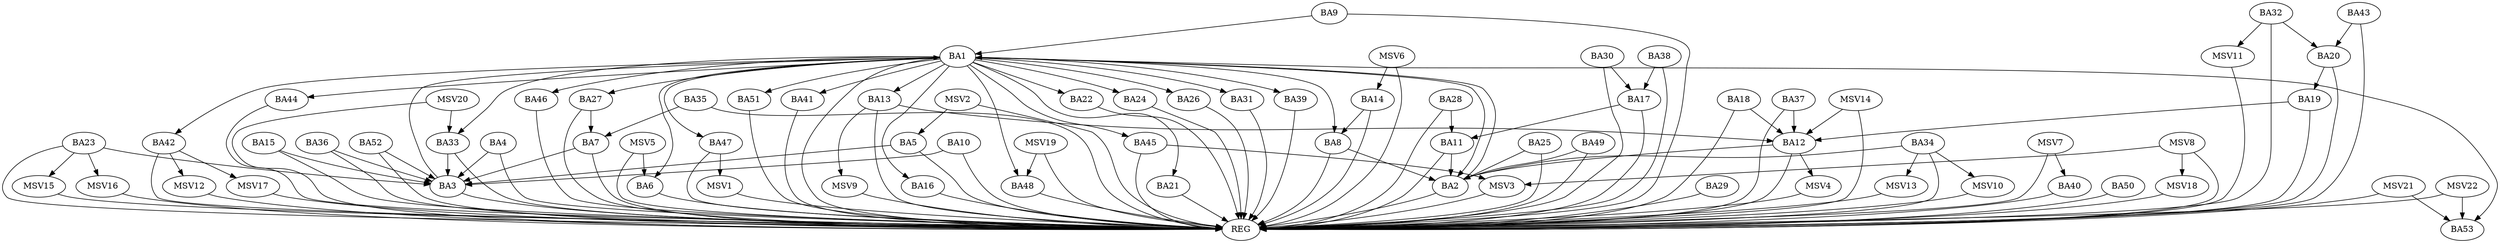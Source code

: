 strict digraph G {
  BA1 [ label="BA1" ];
  BA2 [ label="BA2" ];
  BA3 [ label="BA3" ];
  BA4 [ label="BA4" ];
  BA5 [ label="BA5" ];
  BA6 [ label="BA6" ];
  BA7 [ label="BA7" ];
  BA8 [ label="BA8" ];
  BA9 [ label="BA9" ];
  BA10 [ label="BA10" ];
  BA11 [ label="BA11" ];
  BA12 [ label="BA12" ];
  BA13 [ label="BA13" ];
  BA14 [ label="BA14" ];
  BA15 [ label="BA15" ];
  BA16 [ label="BA16" ];
  BA17 [ label="BA17" ];
  BA18 [ label="BA18" ];
  BA19 [ label="BA19" ];
  BA20 [ label="BA20" ];
  BA21 [ label="BA21" ];
  BA22 [ label="BA22" ];
  BA23 [ label="BA23" ];
  BA24 [ label="BA24" ];
  BA25 [ label="BA25" ];
  BA26 [ label="BA26" ];
  BA27 [ label="BA27" ];
  BA28 [ label="BA28" ];
  BA29 [ label="BA29" ];
  BA30 [ label="BA30" ];
  BA31 [ label="BA31" ];
  BA32 [ label="BA32" ];
  BA33 [ label="BA33" ];
  BA34 [ label="BA34" ];
  BA35 [ label="BA35" ];
  BA36 [ label="BA36" ];
  BA37 [ label="BA37" ];
  BA38 [ label="BA38" ];
  BA39 [ label="BA39" ];
  BA40 [ label="BA40" ];
  BA41 [ label="BA41" ];
  BA42 [ label="BA42" ];
  BA43 [ label="BA43" ];
  BA44 [ label="BA44" ];
  BA45 [ label="BA45" ];
  BA46 [ label="BA46" ];
  BA47 [ label="BA47" ];
  BA48 [ label="BA48" ];
  BA49 [ label="BA49" ];
  BA50 [ label="BA50" ];
  BA51 [ label="BA51" ];
  BA52 [ label="BA52" ];
  BA53 [ label="BA53" ];
  REG [ label="REG" ];
  MSV1 [ label="MSV1" ];
  MSV2 [ label="MSV2" ];
  MSV3 [ label="MSV3" ];
  MSV4 [ label="MSV4" ];
  MSV5 [ label="MSV5" ];
  MSV6 [ label="MSV6" ];
  MSV7 [ label="MSV7" ];
  MSV8 [ label="MSV8" ];
  MSV9 [ label="MSV9" ];
  MSV10 [ label="MSV10" ];
  MSV11 [ label="MSV11" ];
  MSV12 [ label="MSV12" ];
  MSV13 [ label="MSV13" ];
  MSV14 [ label="MSV14" ];
  MSV15 [ label="MSV15" ];
  MSV16 [ label="MSV16" ];
  MSV17 [ label="MSV17" ];
  MSV18 [ label="MSV18" ];
  MSV19 [ label="MSV19" ];
  MSV20 [ label="MSV20" ];
  MSV21 [ label="MSV21" ];
  MSV22 [ label="MSV22" ];
  BA1 -> BA2;
  BA2 -> BA1;
  BA3 -> BA1;
  BA4 -> BA3;
  BA5 -> BA3;
  BA7 -> BA3;
  BA8 -> BA2;
  BA9 -> BA1;
  BA10 -> BA3;
  BA11 -> BA2;
  BA12 -> BA2;
  BA13 -> BA12;
  BA14 -> BA8;
  BA15 -> BA3;
  BA17 -> BA11;
  BA18 -> BA12;
  BA19 -> BA12;
  BA20 -> BA19;
  BA23 -> BA3;
  BA25 -> BA2;
  BA27 -> BA7;
  BA28 -> BA11;
  BA30 -> BA17;
  BA32 -> BA20;
  BA33 -> BA3;
  BA34 -> BA2;
  BA35 -> BA7;
  BA36 -> BA3;
  BA37 -> BA12;
  BA38 -> BA17;
  BA43 -> BA20;
  BA49 -> BA2;
  BA52 -> BA3;
  BA1 -> REG;
  BA2 -> REG;
  BA3 -> REG;
  BA4 -> REG;
  BA5 -> REG;
  BA6 -> REG;
  BA7 -> REG;
  BA8 -> REG;
  BA9 -> REG;
  BA10 -> REG;
  BA11 -> REG;
  BA12 -> REG;
  BA13 -> REG;
  BA14 -> REG;
  BA15 -> REG;
  BA16 -> REG;
  BA17 -> REG;
  BA18 -> REG;
  BA19 -> REG;
  BA20 -> REG;
  BA21 -> REG;
  BA22 -> REG;
  BA23 -> REG;
  BA24 -> REG;
  BA25 -> REG;
  BA26 -> REG;
  BA27 -> REG;
  BA28 -> REG;
  BA29 -> REG;
  BA30 -> REG;
  BA31 -> REG;
  BA32 -> REG;
  BA33 -> REG;
  BA34 -> REG;
  BA35 -> REG;
  BA36 -> REG;
  BA37 -> REG;
  BA38 -> REG;
  BA39 -> REG;
  BA40 -> REG;
  BA41 -> REG;
  BA42 -> REG;
  BA43 -> REG;
  BA44 -> REG;
  BA45 -> REG;
  BA46 -> REG;
  BA47 -> REG;
  BA48 -> REG;
  BA49 -> REG;
  BA50 -> REG;
  BA51 -> REG;
  BA52 -> REG;
  BA1 -> BA33;
  BA1 -> BA16;
  BA1 -> BA8;
  BA1 -> BA45;
  BA1 -> BA48;
  BA1 -> BA51;
  BA1 -> BA47;
  BA1 -> BA31;
  BA1 -> BA44;
  BA1 -> BA27;
  BA1 -> BA53;
  BA1 -> BA39;
  BA1 -> BA22;
  BA1 -> BA24;
  BA1 -> BA26;
  BA1 -> BA41;
  BA1 -> BA46;
  BA1 -> BA13;
  BA1 -> BA21;
  BA1 -> BA42;
  BA1 -> BA6;
  BA47 -> MSV1;
  MSV1 -> REG;
  MSV2 -> BA5;
  MSV2 -> REG;
  BA45 -> MSV3;
  MSV3 -> REG;
  BA12 -> MSV4;
  MSV4 -> REG;
  MSV5 -> BA6;
  MSV5 -> REG;
  MSV6 -> BA14;
  MSV6 -> REG;
  MSV7 -> BA40;
  MSV7 -> REG;
  MSV8 -> MSV3;
  MSV8 -> REG;
  BA13 -> MSV9;
  MSV9 -> REG;
  BA34 -> MSV10;
  MSV10 -> REG;
  BA32 -> MSV11;
  MSV11 -> REG;
  BA42 -> MSV12;
  MSV12 -> REG;
  BA34 -> MSV13;
  MSV13 -> REG;
  MSV14 -> BA12;
  MSV14 -> REG;
  BA23 -> MSV15;
  MSV15 -> REG;
  BA23 -> MSV16;
  MSV16 -> REG;
  BA42 -> MSV17;
  MSV17 -> REG;
  MSV8 -> MSV18;
  MSV18 -> REG;
  MSV19 -> BA48;
  MSV19 -> REG;
  MSV20 -> BA33;
  MSV20 -> REG;
  MSV21 -> BA53;
  MSV21 -> REG;
  MSV22 -> BA53;
  MSV22 -> REG;
}
